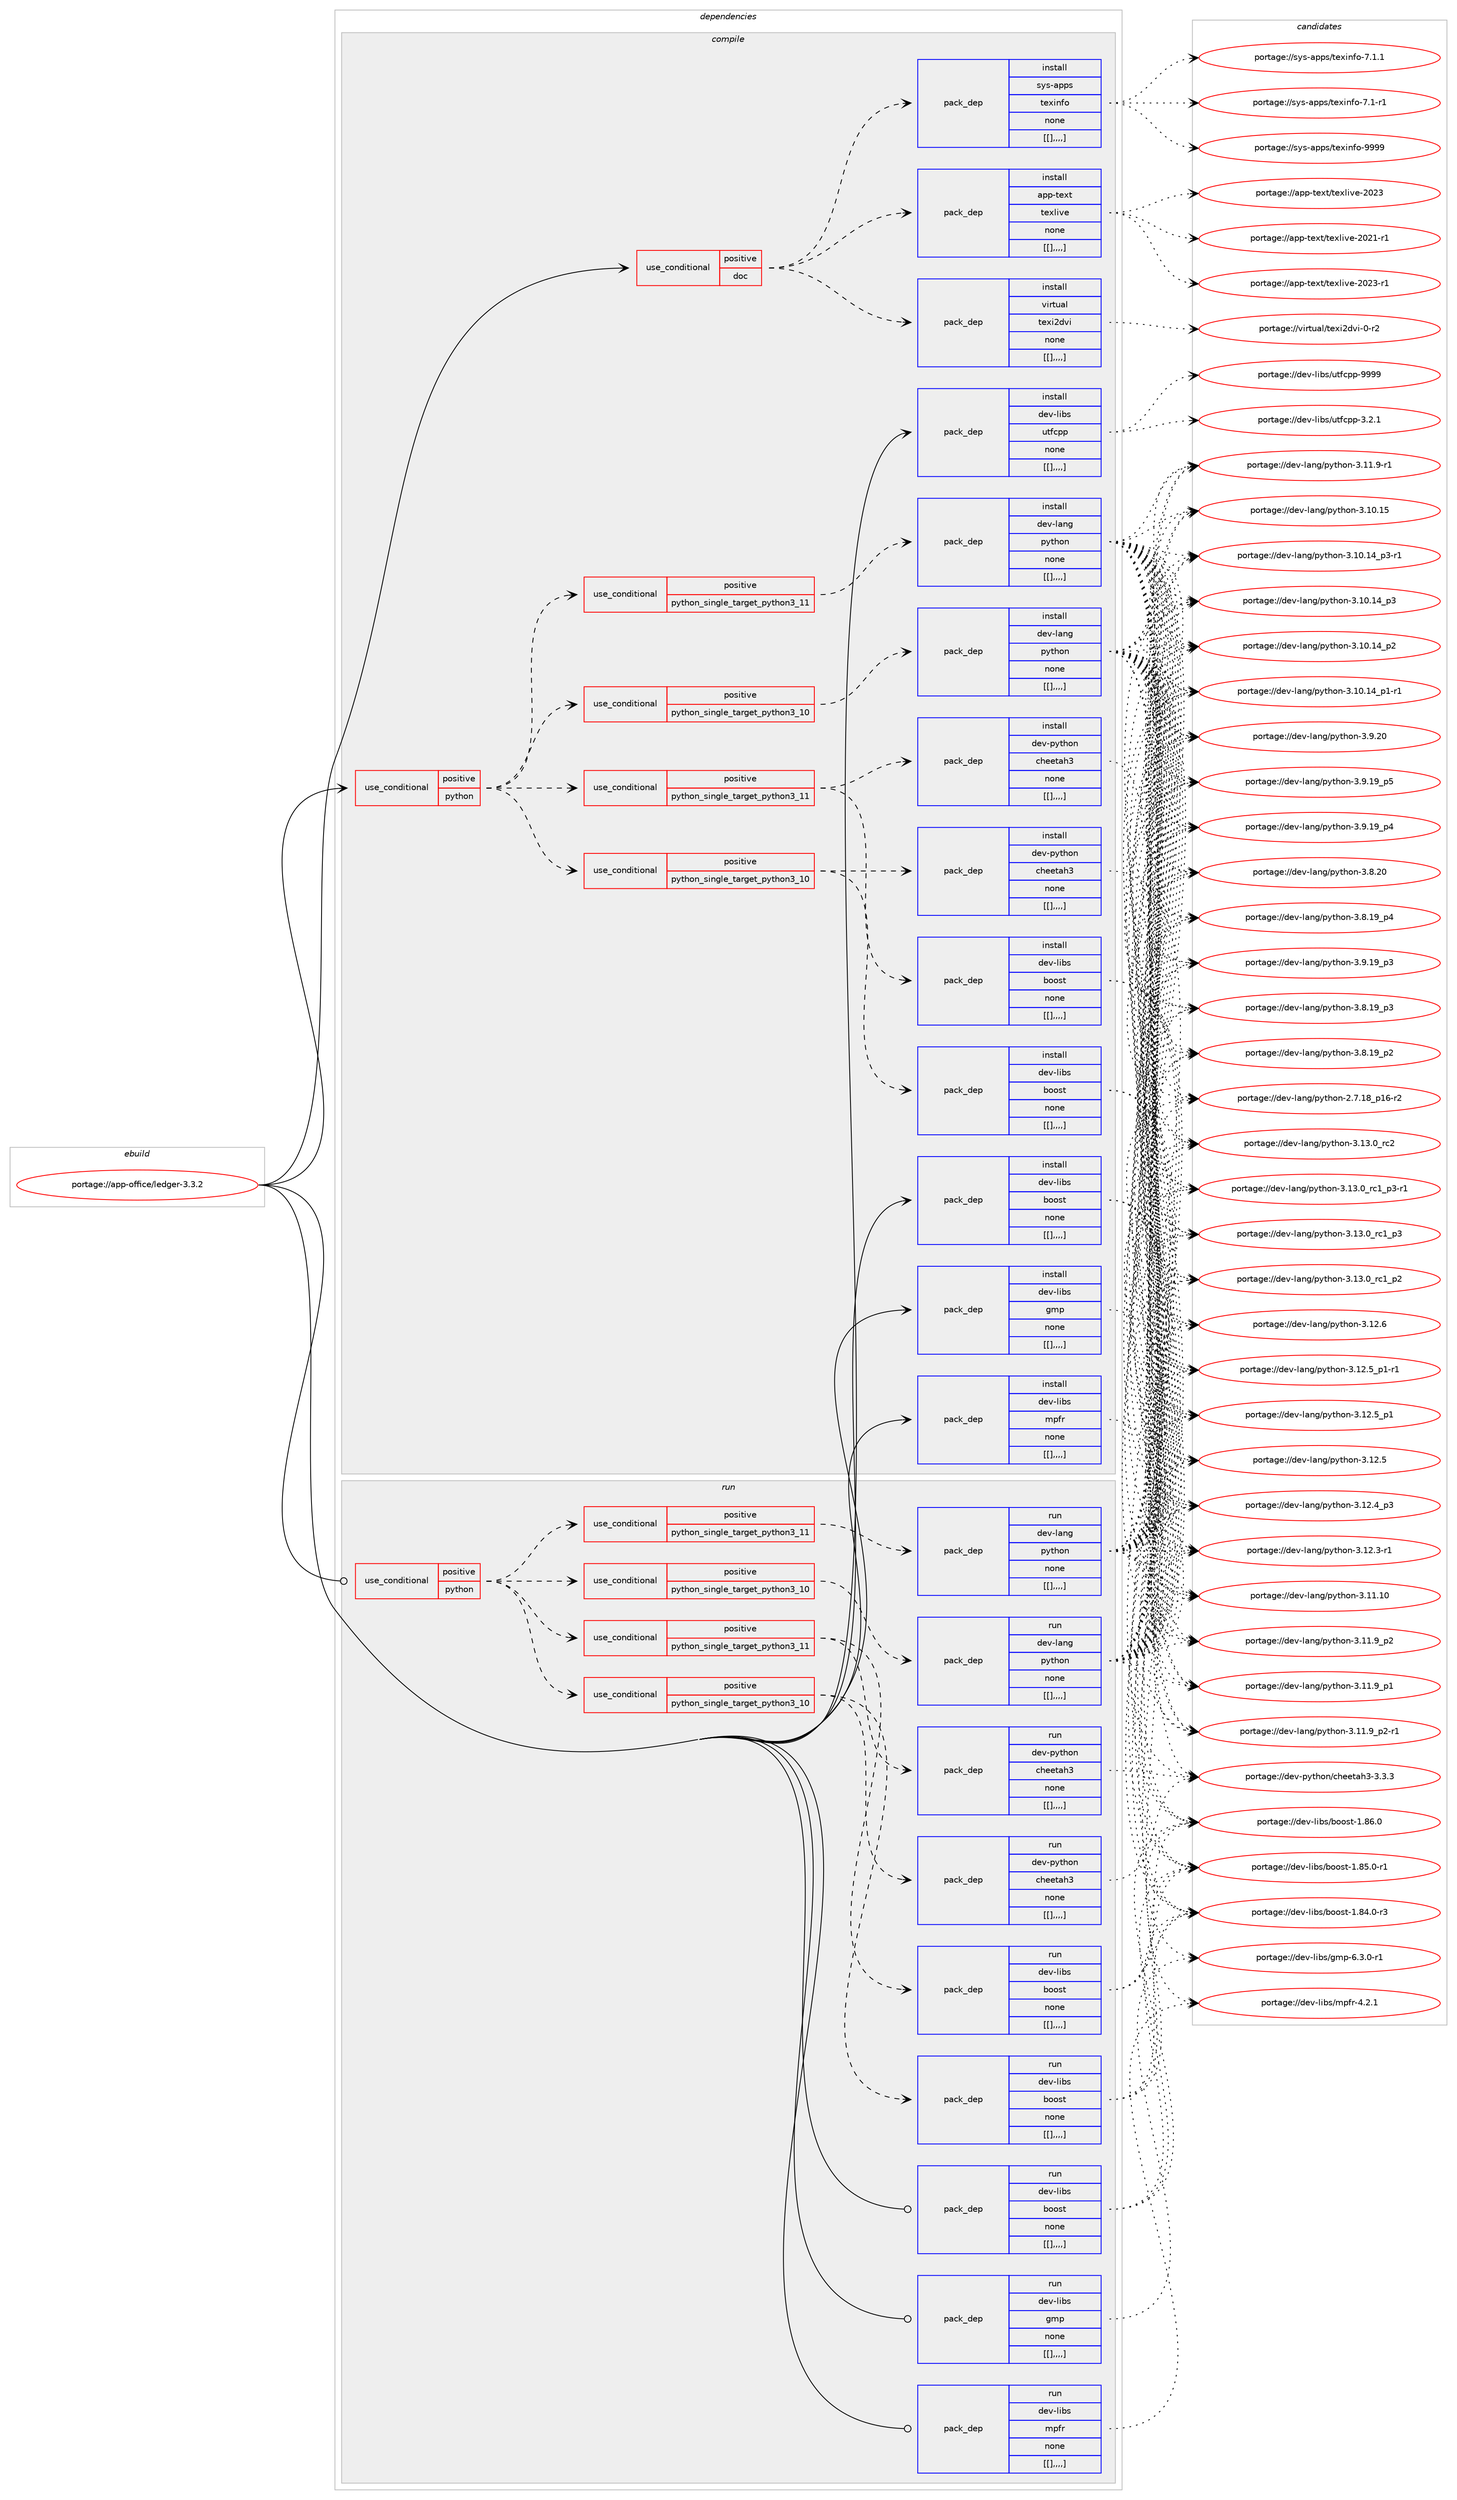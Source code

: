 digraph prolog {

# *************
# Graph options
# *************

newrank=true;
concentrate=true;
compound=true;
graph [rankdir=LR,fontname=Helvetica,fontsize=10,ranksep=1.5];#, ranksep=2.5, nodesep=0.2];
edge  [arrowhead=vee];
node  [fontname=Helvetica,fontsize=10];

# **********
# The ebuild
# **********

subgraph cluster_leftcol {
color=gray;
label=<<i>ebuild</i>>;
id [label="portage://app-office/ledger-3.3.2", color=red, width=4, href="../app-office/ledger-3.3.2.svg"];
}

# ****************
# The dependencies
# ****************

subgraph cluster_midcol {
color=gray;
label=<<i>dependencies</i>>;
subgraph cluster_compile {
fillcolor="#eeeeee";
style=filled;
label=<<i>compile</i>>;
subgraph cond13520 {
dependency47121 [label=<<TABLE BORDER="0" CELLBORDER="1" CELLSPACING="0" CELLPADDING="4"><TR><TD ROWSPAN="3" CELLPADDING="10">use_conditional</TD></TR><TR><TD>positive</TD></TR><TR><TD>doc</TD></TR></TABLE>>, shape=none, color=red];
subgraph pack33182 {
dependency47122 [label=<<TABLE BORDER="0" CELLBORDER="1" CELLSPACING="0" CELLPADDING="4" WIDTH="220"><TR><TD ROWSPAN="6" CELLPADDING="30">pack_dep</TD></TR><TR><TD WIDTH="110">install</TD></TR><TR><TD>app-text</TD></TR><TR><TD>texlive</TD></TR><TR><TD>none</TD></TR><TR><TD>[[],,,,]</TD></TR></TABLE>>, shape=none, color=blue];
}
dependency47121:e -> dependency47122:w [weight=20,style="dashed",arrowhead="vee"];
subgraph pack33183 {
dependency47123 [label=<<TABLE BORDER="0" CELLBORDER="1" CELLSPACING="0" CELLPADDING="4" WIDTH="220"><TR><TD ROWSPAN="6" CELLPADDING="30">pack_dep</TD></TR><TR><TD WIDTH="110">install</TD></TR><TR><TD>sys-apps</TD></TR><TR><TD>texinfo</TD></TR><TR><TD>none</TD></TR><TR><TD>[[],,,,]</TD></TR></TABLE>>, shape=none, color=blue];
}
dependency47121:e -> dependency47123:w [weight=20,style="dashed",arrowhead="vee"];
subgraph pack33184 {
dependency47124 [label=<<TABLE BORDER="0" CELLBORDER="1" CELLSPACING="0" CELLPADDING="4" WIDTH="220"><TR><TD ROWSPAN="6" CELLPADDING="30">pack_dep</TD></TR><TR><TD WIDTH="110">install</TD></TR><TR><TD>virtual</TD></TR><TR><TD>texi2dvi</TD></TR><TR><TD>none</TD></TR><TR><TD>[[],,,,]</TD></TR></TABLE>>, shape=none, color=blue];
}
dependency47121:e -> dependency47124:w [weight=20,style="dashed",arrowhead="vee"];
}
id:e -> dependency47121:w [weight=20,style="solid",arrowhead="vee"];
subgraph cond13521 {
dependency47125 [label=<<TABLE BORDER="0" CELLBORDER="1" CELLSPACING="0" CELLPADDING="4"><TR><TD ROWSPAN="3" CELLPADDING="10">use_conditional</TD></TR><TR><TD>positive</TD></TR><TR><TD>python</TD></TR></TABLE>>, shape=none, color=red];
subgraph cond13522 {
dependency47126 [label=<<TABLE BORDER="0" CELLBORDER="1" CELLSPACING="0" CELLPADDING="4"><TR><TD ROWSPAN="3" CELLPADDING="10">use_conditional</TD></TR><TR><TD>positive</TD></TR><TR><TD>python_single_target_python3_10</TD></TR></TABLE>>, shape=none, color=red];
subgraph pack33185 {
dependency47127 [label=<<TABLE BORDER="0" CELLBORDER="1" CELLSPACING="0" CELLPADDING="4" WIDTH="220"><TR><TD ROWSPAN="6" CELLPADDING="30">pack_dep</TD></TR><TR><TD WIDTH="110">install</TD></TR><TR><TD>dev-libs</TD></TR><TR><TD>boost</TD></TR><TR><TD>none</TD></TR><TR><TD>[[],,,,]</TD></TR></TABLE>>, shape=none, color=blue];
}
dependency47126:e -> dependency47127:w [weight=20,style="dashed",arrowhead="vee"];
subgraph pack33186 {
dependency47128 [label=<<TABLE BORDER="0" CELLBORDER="1" CELLSPACING="0" CELLPADDING="4" WIDTH="220"><TR><TD ROWSPAN="6" CELLPADDING="30">pack_dep</TD></TR><TR><TD WIDTH="110">install</TD></TR><TR><TD>dev-python</TD></TR><TR><TD>cheetah3</TD></TR><TR><TD>none</TD></TR><TR><TD>[[],,,,]</TD></TR></TABLE>>, shape=none, color=blue];
}
dependency47126:e -> dependency47128:w [weight=20,style="dashed",arrowhead="vee"];
}
dependency47125:e -> dependency47126:w [weight=20,style="dashed",arrowhead="vee"];
subgraph cond13523 {
dependency47129 [label=<<TABLE BORDER="0" CELLBORDER="1" CELLSPACING="0" CELLPADDING="4"><TR><TD ROWSPAN="3" CELLPADDING="10">use_conditional</TD></TR><TR><TD>positive</TD></TR><TR><TD>python_single_target_python3_11</TD></TR></TABLE>>, shape=none, color=red];
subgraph pack33187 {
dependency47130 [label=<<TABLE BORDER="0" CELLBORDER="1" CELLSPACING="0" CELLPADDING="4" WIDTH="220"><TR><TD ROWSPAN="6" CELLPADDING="30">pack_dep</TD></TR><TR><TD WIDTH="110">install</TD></TR><TR><TD>dev-libs</TD></TR><TR><TD>boost</TD></TR><TR><TD>none</TD></TR><TR><TD>[[],,,,]</TD></TR></TABLE>>, shape=none, color=blue];
}
dependency47129:e -> dependency47130:w [weight=20,style="dashed",arrowhead="vee"];
subgraph pack33188 {
dependency47131 [label=<<TABLE BORDER="0" CELLBORDER="1" CELLSPACING="0" CELLPADDING="4" WIDTH="220"><TR><TD ROWSPAN="6" CELLPADDING="30">pack_dep</TD></TR><TR><TD WIDTH="110">install</TD></TR><TR><TD>dev-python</TD></TR><TR><TD>cheetah3</TD></TR><TR><TD>none</TD></TR><TR><TD>[[],,,,]</TD></TR></TABLE>>, shape=none, color=blue];
}
dependency47129:e -> dependency47131:w [weight=20,style="dashed",arrowhead="vee"];
}
dependency47125:e -> dependency47129:w [weight=20,style="dashed",arrowhead="vee"];
subgraph cond13524 {
dependency47132 [label=<<TABLE BORDER="0" CELLBORDER="1" CELLSPACING="0" CELLPADDING="4"><TR><TD ROWSPAN="3" CELLPADDING="10">use_conditional</TD></TR><TR><TD>positive</TD></TR><TR><TD>python_single_target_python3_10</TD></TR></TABLE>>, shape=none, color=red];
subgraph pack33189 {
dependency47133 [label=<<TABLE BORDER="0" CELLBORDER="1" CELLSPACING="0" CELLPADDING="4" WIDTH="220"><TR><TD ROWSPAN="6" CELLPADDING="30">pack_dep</TD></TR><TR><TD WIDTH="110">install</TD></TR><TR><TD>dev-lang</TD></TR><TR><TD>python</TD></TR><TR><TD>none</TD></TR><TR><TD>[[],,,,]</TD></TR></TABLE>>, shape=none, color=blue];
}
dependency47132:e -> dependency47133:w [weight=20,style="dashed",arrowhead="vee"];
}
dependency47125:e -> dependency47132:w [weight=20,style="dashed",arrowhead="vee"];
subgraph cond13525 {
dependency47134 [label=<<TABLE BORDER="0" CELLBORDER="1" CELLSPACING="0" CELLPADDING="4"><TR><TD ROWSPAN="3" CELLPADDING="10">use_conditional</TD></TR><TR><TD>positive</TD></TR><TR><TD>python_single_target_python3_11</TD></TR></TABLE>>, shape=none, color=red];
subgraph pack33190 {
dependency47135 [label=<<TABLE BORDER="0" CELLBORDER="1" CELLSPACING="0" CELLPADDING="4" WIDTH="220"><TR><TD ROWSPAN="6" CELLPADDING="30">pack_dep</TD></TR><TR><TD WIDTH="110">install</TD></TR><TR><TD>dev-lang</TD></TR><TR><TD>python</TD></TR><TR><TD>none</TD></TR><TR><TD>[[],,,,]</TD></TR></TABLE>>, shape=none, color=blue];
}
dependency47134:e -> dependency47135:w [weight=20,style="dashed",arrowhead="vee"];
}
dependency47125:e -> dependency47134:w [weight=20,style="dashed",arrowhead="vee"];
}
id:e -> dependency47125:w [weight=20,style="solid",arrowhead="vee"];
subgraph pack33191 {
dependency47136 [label=<<TABLE BORDER="0" CELLBORDER="1" CELLSPACING="0" CELLPADDING="4" WIDTH="220"><TR><TD ROWSPAN="6" CELLPADDING="30">pack_dep</TD></TR><TR><TD WIDTH="110">install</TD></TR><TR><TD>dev-libs</TD></TR><TR><TD>boost</TD></TR><TR><TD>none</TD></TR><TR><TD>[[],,,,]</TD></TR></TABLE>>, shape=none, color=blue];
}
id:e -> dependency47136:w [weight=20,style="solid",arrowhead="vee"];
subgraph pack33192 {
dependency47137 [label=<<TABLE BORDER="0" CELLBORDER="1" CELLSPACING="0" CELLPADDING="4" WIDTH="220"><TR><TD ROWSPAN="6" CELLPADDING="30">pack_dep</TD></TR><TR><TD WIDTH="110">install</TD></TR><TR><TD>dev-libs</TD></TR><TR><TD>gmp</TD></TR><TR><TD>none</TD></TR><TR><TD>[[],,,,]</TD></TR></TABLE>>, shape=none, color=blue];
}
id:e -> dependency47137:w [weight=20,style="solid",arrowhead="vee"];
subgraph pack33193 {
dependency47138 [label=<<TABLE BORDER="0" CELLBORDER="1" CELLSPACING="0" CELLPADDING="4" WIDTH="220"><TR><TD ROWSPAN="6" CELLPADDING="30">pack_dep</TD></TR><TR><TD WIDTH="110">install</TD></TR><TR><TD>dev-libs</TD></TR><TR><TD>mpfr</TD></TR><TR><TD>none</TD></TR><TR><TD>[[],,,,]</TD></TR></TABLE>>, shape=none, color=blue];
}
id:e -> dependency47138:w [weight=20,style="solid",arrowhead="vee"];
subgraph pack33194 {
dependency47139 [label=<<TABLE BORDER="0" CELLBORDER="1" CELLSPACING="0" CELLPADDING="4" WIDTH="220"><TR><TD ROWSPAN="6" CELLPADDING="30">pack_dep</TD></TR><TR><TD WIDTH="110">install</TD></TR><TR><TD>dev-libs</TD></TR><TR><TD>utfcpp</TD></TR><TR><TD>none</TD></TR><TR><TD>[[],,,,]</TD></TR></TABLE>>, shape=none, color=blue];
}
id:e -> dependency47139:w [weight=20,style="solid",arrowhead="vee"];
}
subgraph cluster_compileandrun {
fillcolor="#eeeeee";
style=filled;
label=<<i>compile and run</i>>;
}
subgraph cluster_run {
fillcolor="#eeeeee";
style=filled;
label=<<i>run</i>>;
subgraph cond13526 {
dependency47140 [label=<<TABLE BORDER="0" CELLBORDER="1" CELLSPACING="0" CELLPADDING="4"><TR><TD ROWSPAN="3" CELLPADDING="10">use_conditional</TD></TR><TR><TD>positive</TD></TR><TR><TD>python</TD></TR></TABLE>>, shape=none, color=red];
subgraph cond13527 {
dependency47141 [label=<<TABLE BORDER="0" CELLBORDER="1" CELLSPACING="0" CELLPADDING="4"><TR><TD ROWSPAN="3" CELLPADDING="10">use_conditional</TD></TR><TR><TD>positive</TD></TR><TR><TD>python_single_target_python3_10</TD></TR></TABLE>>, shape=none, color=red];
subgraph pack33195 {
dependency47142 [label=<<TABLE BORDER="0" CELLBORDER="1" CELLSPACING="0" CELLPADDING="4" WIDTH="220"><TR><TD ROWSPAN="6" CELLPADDING="30">pack_dep</TD></TR><TR><TD WIDTH="110">run</TD></TR><TR><TD>dev-libs</TD></TR><TR><TD>boost</TD></TR><TR><TD>none</TD></TR><TR><TD>[[],,,,]</TD></TR></TABLE>>, shape=none, color=blue];
}
dependency47141:e -> dependency47142:w [weight=20,style="dashed",arrowhead="vee"];
subgraph pack33196 {
dependency47143 [label=<<TABLE BORDER="0" CELLBORDER="1" CELLSPACING="0" CELLPADDING="4" WIDTH="220"><TR><TD ROWSPAN="6" CELLPADDING="30">pack_dep</TD></TR><TR><TD WIDTH="110">run</TD></TR><TR><TD>dev-python</TD></TR><TR><TD>cheetah3</TD></TR><TR><TD>none</TD></TR><TR><TD>[[],,,,]</TD></TR></TABLE>>, shape=none, color=blue];
}
dependency47141:e -> dependency47143:w [weight=20,style="dashed",arrowhead="vee"];
}
dependency47140:e -> dependency47141:w [weight=20,style="dashed",arrowhead="vee"];
subgraph cond13528 {
dependency47144 [label=<<TABLE BORDER="0" CELLBORDER="1" CELLSPACING="0" CELLPADDING="4"><TR><TD ROWSPAN="3" CELLPADDING="10">use_conditional</TD></TR><TR><TD>positive</TD></TR><TR><TD>python_single_target_python3_11</TD></TR></TABLE>>, shape=none, color=red];
subgraph pack33197 {
dependency47145 [label=<<TABLE BORDER="0" CELLBORDER="1" CELLSPACING="0" CELLPADDING="4" WIDTH="220"><TR><TD ROWSPAN="6" CELLPADDING="30">pack_dep</TD></TR><TR><TD WIDTH="110">run</TD></TR><TR><TD>dev-libs</TD></TR><TR><TD>boost</TD></TR><TR><TD>none</TD></TR><TR><TD>[[],,,,]</TD></TR></TABLE>>, shape=none, color=blue];
}
dependency47144:e -> dependency47145:w [weight=20,style="dashed",arrowhead="vee"];
subgraph pack33198 {
dependency47146 [label=<<TABLE BORDER="0" CELLBORDER="1" CELLSPACING="0" CELLPADDING="4" WIDTH="220"><TR><TD ROWSPAN="6" CELLPADDING="30">pack_dep</TD></TR><TR><TD WIDTH="110">run</TD></TR><TR><TD>dev-python</TD></TR><TR><TD>cheetah3</TD></TR><TR><TD>none</TD></TR><TR><TD>[[],,,,]</TD></TR></TABLE>>, shape=none, color=blue];
}
dependency47144:e -> dependency47146:w [weight=20,style="dashed",arrowhead="vee"];
}
dependency47140:e -> dependency47144:w [weight=20,style="dashed",arrowhead="vee"];
subgraph cond13529 {
dependency47147 [label=<<TABLE BORDER="0" CELLBORDER="1" CELLSPACING="0" CELLPADDING="4"><TR><TD ROWSPAN="3" CELLPADDING="10">use_conditional</TD></TR><TR><TD>positive</TD></TR><TR><TD>python_single_target_python3_10</TD></TR></TABLE>>, shape=none, color=red];
subgraph pack33199 {
dependency47148 [label=<<TABLE BORDER="0" CELLBORDER="1" CELLSPACING="0" CELLPADDING="4" WIDTH="220"><TR><TD ROWSPAN="6" CELLPADDING="30">pack_dep</TD></TR><TR><TD WIDTH="110">run</TD></TR><TR><TD>dev-lang</TD></TR><TR><TD>python</TD></TR><TR><TD>none</TD></TR><TR><TD>[[],,,,]</TD></TR></TABLE>>, shape=none, color=blue];
}
dependency47147:e -> dependency47148:w [weight=20,style="dashed",arrowhead="vee"];
}
dependency47140:e -> dependency47147:w [weight=20,style="dashed",arrowhead="vee"];
subgraph cond13530 {
dependency47149 [label=<<TABLE BORDER="0" CELLBORDER="1" CELLSPACING="0" CELLPADDING="4"><TR><TD ROWSPAN="3" CELLPADDING="10">use_conditional</TD></TR><TR><TD>positive</TD></TR><TR><TD>python_single_target_python3_11</TD></TR></TABLE>>, shape=none, color=red];
subgraph pack33200 {
dependency47150 [label=<<TABLE BORDER="0" CELLBORDER="1" CELLSPACING="0" CELLPADDING="4" WIDTH="220"><TR><TD ROWSPAN="6" CELLPADDING="30">pack_dep</TD></TR><TR><TD WIDTH="110">run</TD></TR><TR><TD>dev-lang</TD></TR><TR><TD>python</TD></TR><TR><TD>none</TD></TR><TR><TD>[[],,,,]</TD></TR></TABLE>>, shape=none, color=blue];
}
dependency47149:e -> dependency47150:w [weight=20,style="dashed",arrowhead="vee"];
}
dependency47140:e -> dependency47149:w [weight=20,style="dashed",arrowhead="vee"];
}
id:e -> dependency47140:w [weight=20,style="solid",arrowhead="odot"];
subgraph pack33201 {
dependency47151 [label=<<TABLE BORDER="0" CELLBORDER="1" CELLSPACING="0" CELLPADDING="4" WIDTH="220"><TR><TD ROWSPAN="6" CELLPADDING="30">pack_dep</TD></TR><TR><TD WIDTH="110">run</TD></TR><TR><TD>dev-libs</TD></TR><TR><TD>boost</TD></TR><TR><TD>none</TD></TR><TR><TD>[[],,,,]</TD></TR></TABLE>>, shape=none, color=blue];
}
id:e -> dependency47151:w [weight=20,style="solid",arrowhead="odot"];
subgraph pack33202 {
dependency47152 [label=<<TABLE BORDER="0" CELLBORDER="1" CELLSPACING="0" CELLPADDING="4" WIDTH="220"><TR><TD ROWSPAN="6" CELLPADDING="30">pack_dep</TD></TR><TR><TD WIDTH="110">run</TD></TR><TR><TD>dev-libs</TD></TR><TR><TD>gmp</TD></TR><TR><TD>none</TD></TR><TR><TD>[[],,,,]</TD></TR></TABLE>>, shape=none, color=blue];
}
id:e -> dependency47152:w [weight=20,style="solid",arrowhead="odot"];
subgraph pack33203 {
dependency47153 [label=<<TABLE BORDER="0" CELLBORDER="1" CELLSPACING="0" CELLPADDING="4" WIDTH="220"><TR><TD ROWSPAN="6" CELLPADDING="30">pack_dep</TD></TR><TR><TD WIDTH="110">run</TD></TR><TR><TD>dev-libs</TD></TR><TR><TD>mpfr</TD></TR><TR><TD>none</TD></TR><TR><TD>[[],,,,]</TD></TR></TABLE>>, shape=none, color=blue];
}
id:e -> dependency47153:w [weight=20,style="solid",arrowhead="odot"];
}
}

# **************
# The candidates
# **************

subgraph cluster_choices {
rank=same;
color=gray;
label=<<i>candidates</i>>;

subgraph choice33182 {
color=black;
nodesep=1;
choice97112112451161011201164711610112010810511810145504850514511449 [label="portage://app-text/texlive-2023-r1", color=red, width=4,href="../app-text/texlive-2023-r1.svg"];
choice9711211245116101120116471161011201081051181014550485051 [label="portage://app-text/texlive-2023", color=red, width=4,href="../app-text/texlive-2023.svg"];
choice97112112451161011201164711610112010810511810145504850494511449 [label="portage://app-text/texlive-2021-r1", color=red, width=4,href="../app-text/texlive-2021-r1.svg"];
dependency47122:e -> choice97112112451161011201164711610112010810511810145504850514511449:w [style=dotted,weight="100"];
dependency47122:e -> choice9711211245116101120116471161011201081051181014550485051:w [style=dotted,weight="100"];
dependency47122:e -> choice97112112451161011201164711610112010810511810145504850494511449:w [style=dotted,weight="100"];
}
subgraph choice33183 {
color=black;
nodesep=1;
choice1151211154597112112115471161011201051101021114557575757 [label="portage://sys-apps/texinfo-9999", color=red, width=4,href="../sys-apps/texinfo-9999.svg"];
choice115121115459711211211547116101120105110102111455546494649 [label="portage://sys-apps/texinfo-7.1.1", color=red, width=4,href="../sys-apps/texinfo-7.1.1.svg"];
choice115121115459711211211547116101120105110102111455546494511449 [label="portage://sys-apps/texinfo-7.1-r1", color=red, width=4,href="../sys-apps/texinfo-7.1-r1.svg"];
dependency47123:e -> choice1151211154597112112115471161011201051101021114557575757:w [style=dotted,weight="100"];
dependency47123:e -> choice115121115459711211211547116101120105110102111455546494649:w [style=dotted,weight="100"];
dependency47123:e -> choice115121115459711211211547116101120105110102111455546494511449:w [style=dotted,weight="100"];
}
subgraph choice33184 {
color=black;
nodesep=1;
choice11810511411611797108471161011201055010011810545484511450 [label="portage://virtual/texi2dvi-0-r2", color=red, width=4,href="../virtual/texi2dvi-0-r2.svg"];
dependency47124:e -> choice11810511411611797108471161011201055010011810545484511450:w [style=dotted,weight="100"];
}
subgraph choice33185 {
color=black;
nodesep=1;
choice1001011184510810598115479811111111511645494656544648 [label="portage://dev-libs/boost-1.86.0", color=red, width=4,href="../dev-libs/boost-1.86.0.svg"];
choice10010111845108105981154798111111115116454946565346484511449 [label="portage://dev-libs/boost-1.85.0-r1", color=red, width=4,href="../dev-libs/boost-1.85.0-r1.svg"];
choice10010111845108105981154798111111115116454946565246484511451 [label="portage://dev-libs/boost-1.84.0-r3", color=red, width=4,href="../dev-libs/boost-1.84.0-r3.svg"];
dependency47127:e -> choice1001011184510810598115479811111111511645494656544648:w [style=dotted,weight="100"];
dependency47127:e -> choice10010111845108105981154798111111115116454946565346484511449:w [style=dotted,weight="100"];
dependency47127:e -> choice10010111845108105981154798111111115116454946565246484511451:w [style=dotted,weight="100"];
}
subgraph choice33186 {
color=black;
nodesep=1;
choice1001011184511212111610411111047991041011011169710451455146514651 [label="portage://dev-python/cheetah3-3.3.3", color=red, width=4,href="../dev-python/cheetah3-3.3.3.svg"];
dependency47128:e -> choice1001011184511212111610411111047991041011011169710451455146514651:w [style=dotted,weight="100"];
}
subgraph choice33187 {
color=black;
nodesep=1;
choice1001011184510810598115479811111111511645494656544648 [label="portage://dev-libs/boost-1.86.0", color=red, width=4,href="../dev-libs/boost-1.86.0.svg"];
choice10010111845108105981154798111111115116454946565346484511449 [label="portage://dev-libs/boost-1.85.0-r1", color=red, width=4,href="../dev-libs/boost-1.85.0-r1.svg"];
choice10010111845108105981154798111111115116454946565246484511451 [label="portage://dev-libs/boost-1.84.0-r3", color=red, width=4,href="../dev-libs/boost-1.84.0-r3.svg"];
dependency47130:e -> choice1001011184510810598115479811111111511645494656544648:w [style=dotted,weight="100"];
dependency47130:e -> choice10010111845108105981154798111111115116454946565346484511449:w [style=dotted,weight="100"];
dependency47130:e -> choice10010111845108105981154798111111115116454946565246484511451:w [style=dotted,weight="100"];
}
subgraph choice33188 {
color=black;
nodesep=1;
choice1001011184511212111610411111047991041011011169710451455146514651 [label="portage://dev-python/cheetah3-3.3.3", color=red, width=4,href="../dev-python/cheetah3-3.3.3.svg"];
dependency47131:e -> choice1001011184511212111610411111047991041011011169710451455146514651:w [style=dotted,weight="100"];
}
subgraph choice33189 {
color=black;
nodesep=1;
choice10010111845108971101034711212111610411111045514649514648951149950 [label="portage://dev-lang/python-3.13.0_rc2", color=red, width=4,href="../dev-lang/python-3.13.0_rc2.svg"];
choice1001011184510897110103471121211161041111104551464951464895114994995112514511449 [label="portage://dev-lang/python-3.13.0_rc1_p3-r1", color=red, width=4,href="../dev-lang/python-3.13.0_rc1_p3-r1.svg"];
choice100101118451089711010347112121116104111110455146495146489511499499511251 [label="portage://dev-lang/python-3.13.0_rc1_p3", color=red, width=4,href="../dev-lang/python-3.13.0_rc1_p3.svg"];
choice100101118451089711010347112121116104111110455146495146489511499499511250 [label="portage://dev-lang/python-3.13.0_rc1_p2", color=red, width=4,href="../dev-lang/python-3.13.0_rc1_p2.svg"];
choice10010111845108971101034711212111610411111045514649504654 [label="portage://dev-lang/python-3.12.6", color=red, width=4,href="../dev-lang/python-3.12.6.svg"];
choice1001011184510897110103471121211161041111104551464950465395112494511449 [label="portage://dev-lang/python-3.12.5_p1-r1", color=red, width=4,href="../dev-lang/python-3.12.5_p1-r1.svg"];
choice100101118451089711010347112121116104111110455146495046539511249 [label="portage://dev-lang/python-3.12.5_p1", color=red, width=4,href="../dev-lang/python-3.12.5_p1.svg"];
choice10010111845108971101034711212111610411111045514649504653 [label="portage://dev-lang/python-3.12.5", color=red, width=4,href="../dev-lang/python-3.12.5.svg"];
choice100101118451089711010347112121116104111110455146495046529511251 [label="portage://dev-lang/python-3.12.4_p3", color=red, width=4,href="../dev-lang/python-3.12.4_p3.svg"];
choice100101118451089711010347112121116104111110455146495046514511449 [label="portage://dev-lang/python-3.12.3-r1", color=red, width=4,href="../dev-lang/python-3.12.3-r1.svg"];
choice1001011184510897110103471121211161041111104551464949464948 [label="portage://dev-lang/python-3.11.10", color=red, width=4,href="../dev-lang/python-3.11.10.svg"];
choice1001011184510897110103471121211161041111104551464949465795112504511449 [label="portage://dev-lang/python-3.11.9_p2-r1", color=red, width=4,href="../dev-lang/python-3.11.9_p2-r1.svg"];
choice100101118451089711010347112121116104111110455146494946579511250 [label="portage://dev-lang/python-3.11.9_p2", color=red, width=4,href="../dev-lang/python-3.11.9_p2.svg"];
choice100101118451089711010347112121116104111110455146494946579511249 [label="portage://dev-lang/python-3.11.9_p1", color=red, width=4,href="../dev-lang/python-3.11.9_p1.svg"];
choice100101118451089711010347112121116104111110455146494946574511449 [label="portage://dev-lang/python-3.11.9-r1", color=red, width=4,href="../dev-lang/python-3.11.9-r1.svg"];
choice1001011184510897110103471121211161041111104551464948464953 [label="portage://dev-lang/python-3.10.15", color=red, width=4,href="../dev-lang/python-3.10.15.svg"];
choice100101118451089711010347112121116104111110455146494846495295112514511449 [label="portage://dev-lang/python-3.10.14_p3-r1", color=red, width=4,href="../dev-lang/python-3.10.14_p3-r1.svg"];
choice10010111845108971101034711212111610411111045514649484649529511251 [label="portage://dev-lang/python-3.10.14_p3", color=red, width=4,href="../dev-lang/python-3.10.14_p3.svg"];
choice10010111845108971101034711212111610411111045514649484649529511250 [label="portage://dev-lang/python-3.10.14_p2", color=red, width=4,href="../dev-lang/python-3.10.14_p2.svg"];
choice100101118451089711010347112121116104111110455146494846495295112494511449 [label="portage://dev-lang/python-3.10.14_p1-r1", color=red, width=4,href="../dev-lang/python-3.10.14_p1-r1.svg"];
choice10010111845108971101034711212111610411111045514657465048 [label="portage://dev-lang/python-3.9.20", color=red, width=4,href="../dev-lang/python-3.9.20.svg"];
choice100101118451089711010347112121116104111110455146574649579511253 [label="portage://dev-lang/python-3.9.19_p5", color=red, width=4,href="../dev-lang/python-3.9.19_p5.svg"];
choice100101118451089711010347112121116104111110455146574649579511252 [label="portage://dev-lang/python-3.9.19_p4", color=red, width=4,href="../dev-lang/python-3.9.19_p4.svg"];
choice100101118451089711010347112121116104111110455146574649579511251 [label="portage://dev-lang/python-3.9.19_p3", color=red, width=4,href="../dev-lang/python-3.9.19_p3.svg"];
choice10010111845108971101034711212111610411111045514656465048 [label="portage://dev-lang/python-3.8.20", color=red, width=4,href="../dev-lang/python-3.8.20.svg"];
choice100101118451089711010347112121116104111110455146564649579511252 [label="portage://dev-lang/python-3.8.19_p4", color=red, width=4,href="../dev-lang/python-3.8.19_p4.svg"];
choice100101118451089711010347112121116104111110455146564649579511251 [label="portage://dev-lang/python-3.8.19_p3", color=red, width=4,href="../dev-lang/python-3.8.19_p3.svg"];
choice100101118451089711010347112121116104111110455146564649579511250 [label="portage://dev-lang/python-3.8.19_p2", color=red, width=4,href="../dev-lang/python-3.8.19_p2.svg"];
choice100101118451089711010347112121116104111110455046554649569511249544511450 [label="portage://dev-lang/python-2.7.18_p16-r2", color=red, width=4,href="../dev-lang/python-2.7.18_p16-r2.svg"];
dependency47133:e -> choice10010111845108971101034711212111610411111045514649514648951149950:w [style=dotted,weight="100"];
dependency47133:e -> choice1001011184510897110103471121211161041111104551464951464895114994995112514511449:w [style=dotted,weight="100"];
dependency47133:e -> choice100101118451089711010347112121116104111110455146495146489511499499511251:w [style=dotted,weight="100"];
dependency47133:e -> choice100101118451089711010347112121116104111110455146495146489511499499511250:w [style=dotted,weight="100"];
dependency47133:e -> choice10010111845108971101034711212111610411111045514649504654:w [style=dotted,weight="100"];
dependency47133:e -> choice1001011184510897110103471121211161041111104551464950465395112494511449:w [style=dotted,weight="100"];
dependency47133:e -> choice100101118451089711010347112121116104111110455146495046539511249:w [style=dotted,weight="100"];
dependency47133:e -> choice10010111845108971101034711212111610411111045514649504653:w [style=dotted,weight="100"];
dependency47133:e -> choice100101118451089711010347112121116104111110455146495046529511251:w [style=dotted,weight="100"];
dependency47133:e -> choice100101118451089711010347112121116104111110455146495046514511449:w [style=dotted,weight="100"];
dependency47133:e -> choice1001011184510897110103471121211161041111104551464949464948:w [style=dotted,weight="100"];
dependency47133:e -> choice1001011184510897110103471121211161041111104551464949465795112504511449:w [style=dotted,weight="100"];
dependency47133:e -> choice100101118451089711010347112121116104111110455146494946579511250:w [style=dotted,weight="100"];
dependency47133:e -> choice100101118451089711010347112121116104111110455146494946579511249:w [style=dotted,weight="100"];
dependency47133:e -> choice100101118451089711010347112121116104111110455146494946574511449:w [style=dotted,weight="100"];
dependency47133:e -> choice1001011184510897110103471121211161041111104551464948464953:w [style=dotted,weight="100"];
dependency47133:e -> choice100101118451089711010347112121116104111110455146494846495295112514511449:w [style=dotted,weight="100"];
dependency47133:e -> choice10010111845108971101034711212111610411111045514649484649529511251:w [style=dotted,weight="100"];
dependency47133:e -> choice10010111845108971101034711212111610411111045514649484649529511250:w [style=dotted,weight="100"];
dependency47133:e -> choice100101118451089711010347112121116104111110455146494846495295112494511449:w [style=dotted,weight="100"];
dependency47133:e -> choice10010111845108971101034711212111610411111045514657465048:w [style=dotted,weight="100"];
dependency47133:e -> choice100101118451089711010347112121116104111110455146574649579511253:w [style=dotted,weight="100"];
dependency47133:e -> choice100101118451089711010347112121116104111110455146574649579511252:w [style=dotted,weight="100"];
dependency47133:e -> choice100101118451089711010347112121116104111110455146574649579511251:w [style=dotted,weight="100"];
dependency47133:e -> choice10010111845108971101034711212111610411111045514656465048:w [style=dotted,weight="100"];
dependency47133:e -> choice100101118451089711010347112121116104111110455146564649579511252:w [style=dotted,weight="100"];
dependency47133:e -> choice100101118451089711010347112121116104111110455146564649579511251:w [style=dotted,weight="100"];
dependency47133:e -> choice100101118451089711010347112121116104111110455146564649579511250:w [style=dotted,weight="100"];
dependency47133:e -> choice100101118451089711010347112121116104111110455046554649569511249544511450:w [style=dotted,weight="100"];
}
subgraph choice33190 {
color=black;
nodesep=1;
choice10010111845108971101034711212111610411111045514649514648951149950 [label="portage://dev-lang/python-3.13.0_rc2", color=red, width=4,href="../dev-lang/python-3.13.0_rc2.svg"];
choice1001011184510897110103471121211161041111104551464951464895114994995112514511449 [label="portage://dev-lang/python-3.13.0_rc1_p3-r1", color=red, width=4,href="../dev-lang/python-3.13.0_rc1_p3-r1.svg"];
choice100101118451089711010347112121116104111110455146495146489511499499511251 [label="portage://dev-lang/python-3.13.0_rc1_p3", color=red, width=4,href="../dev-lang/python-3.13.0_rc1_p3.svg"];
choice100101118451089711010347112121116104111110455146495146489511499499511250 [label="portage://dev-lang/python-3.13.0_rc1_p2", color=red, width=4,href="../dev-lang/python-3.13.0_rc1_p2.svg"];
choice10010111845108971101034711212111610411111045514649504654 [label="portage://dev-lang/python-3.12.6", color=red, width=4,href="../dev-lang/python-3.12.6.svg"];
choice1001011184510897110103471121211161041111104551464950465395112494511449 [label="portage://dev-lang/python-3.12.5_p1-r1", color=red, width=4,href="../dev-lang/python-3.12.5_p1-r1.svg"];
choice100101118451089711010347112121116104111110455146495046539511249 [label="portage://dev-lang/python-3.12.5_p1", color=red, width=4,href="../dev-lang/python-3.12.5_p1.svg"];
choice10010111845108971101034711212111610411111045514649504653 [label="portage://dev-lang/python-3.12.5", color=red, width=4,href="../dev-lang/python-3.12.5.svg"];
choice100101118451089711010347112121116104111110455146495046529511251 [label="portage://dev-lang/python-3.12.4_p3", color=red, width=4,href="../dev-lang/python-3.12.4_p3.svg"];
choice100101118451089711010347112121116104111110455146495046514511449 [label="portage://dev-lang/python-3.12.3-r1", color=red, width=4,href="../dev-lang/python-3.12.3-r1.svg"];
choice1001011184510897110103471121211161041111104551464949464948 [label="portage://dev-lang/python-3.11.10", color=red, width=4,href="../dev-lang/python-3.11.10.svg"];
choice1001011184510897110103471121211161041111104551464949465795112504511449 [label="portage://dev-lang/python-3.11.9_p2-r1", color=red, width=4,href="../dev-lang/python-3.11.9_p2-r1.svg"];
choice100101118451089711010347112121116104111110455146494946579511250 [label="portage://dev-lang/python-3.11.9_p2", color=red, width=4,href="../dev-lang/python-3.11.9_p2.svg"];
choice100101118451089711010347112121116104111110455146494946579511249 [label="portage://dev-lang/python-3.11.9_p1", color=red, width=4,href="../dev-lang/python-3.11.9_p1.svg"];
choice100101118451089711010347112121116104111110455146494946574511449 [label="portage://dev-lang/python-3.11.9-r1", color=red, width=4,href="../dev-lang/python-3.11.9-r1.svg"];
choice1001011184510897110103471121211161041111104551464948464953 [label="portage://dev-lang/python-3.10.15", color=red, width=4,href="../dev-lang/python-3.10.15.svg"];
choice100101118451089711010347112121116104111110455146494846495295112514511449 [label="portage://dev-lang/python-3.10.14_p3-r1", color=red, width=4,href="../dev-lang/python-3.10.14_p3-r1.svg"];
choice10010111845108971101034711212111610411111045514649484649529511251 [label="portage://dev-lang/python-3.10.14_p3", color=red, width=4,href="../dev-lang/python-3.10.14_p3.svg"];
choice10010111845108971101034711212111610411111045514649484649529511250 [label="portage://dev-lang/python-3.10.14_p2", color=red, width=4,href="../dev-lang/python-3.10.14_p2.svg"];
choice100101118451089711010347112121116104111110455146494846495295112494511449 [label="portage://dev-lang/python-3.10.14_p1-r1", color=red, width=4,href="../dev-lang/python-3.10.14_p1-r1.svg"];
choice10010111845108971101034711212111610411111045514657465048 [label="portage://dev-lang/python-3.9.20", color=red, width=4,href="../dev-lang/python-3.9.20.svg"];
choice100101118451089711010347112121116104111110455146574649579511253 [label="portage://dev-lang/python-3.9.19_p5", color=red, width=4,href="../dev-lang/python-3.9.19_p5.svg"];
choice100101118451089711010347112121116104111110455146574649579511252 [label="portage://dev-lang/python-3.9.19_p4", color=red, width=4,href="../dev-lang/python-3.9.19_p4.svg"];
choice100101118451089711010347112121116104111110455146574649579511251 [label="portage://dev-lang/python-3.9.19_p3", color=red, width=4,href="../dev-lang/python-3.9.19_p3.svg"];
choice10010111845108971101034711212111610411111045514656465048 [label="portage://dev-lang/python-3.8.20", color=red, width=4,href="../dev-lang/python-3.8.20.svg"];
choice100101118451089711010347112121116104111110455146564649579511252 [label="portage://dev-lang/python-3.8.19_p4", color=red, width=4,href="../dev-lang/python-3.8.19_p4.svg"];
choice100101118451089711010347112121116104111110455146564649579511251 [label="portage://dev-lang/python-3.8.19_p3", color=red, width=4,href="../dev-lang/python-3.8.19_p3.svg"];
choice100101118451089711010347112121116104111110455146564649579511250 [label="portage://dev-lang/python-3.8.19_p2", color=red, width=4,href="../dev-lang/python-3.8.19_p2.svg"];
choice100101118451089711010347112121116104111110455046554649569511249544511450 [label="portage://dev-lang/python-2.7.18_p16-r2", color=red, width=4,href="../dev-lang/python-2.7.18_p16-r2.svg"];
dependency47135:e -> choice10010111845108971101034711212111610411111045514649514648951149950:w [style=dotted,weight="100"];
dependency47135:e -> choice1001011184510897110103471121211161041111104551464951464895114994995112514511449:w [style=dotted,weight="100"];
dependency47135:e -> choice100101118451089711010347112121116104111110455146495146489511499499511251:w [style=dotted,weight="100"];
dependency47135:e -> choice100101118451089711010347112121116104111110455146495146489511499499511250:w [style=dotted,weight="100"];
dependency47135:e -> choice10010111845108971101034711212111610411111045514649504654:w [style=dotted,weight="100"];
dependency47135:e -> choice1001011184510897110103471121211161041111104551464950465395112494511449:w [style=dotted,weight="100"];
dependency47135:e -> choice100101118451089711010347112121116104111110455146495046539511249:w [style=dotted,weight="100"];
dependency47135:e -> choice10010111845108971101034711212111610411111045514649504653:w [style=dotted,weight="100"];
dependency47135:e -> choice100101118451089711010347112121116104111110455146495046529511251:w [style=dotted,weight="100"];
dependency47135:e -> choice100101118451089711010347112121116104111110455146495046514511449:w [style=dotted,weight="100"];
dependency47135:e -> choice1001011184510897110103471121211161041111104551464949464948:w [style=dotted,weight="100"];
dependency47135:e -> choice1001011184510897110103471121211161041111104551464949465795112504511449:w [style=dotted,weight="100"];
dependency47135:e -> choice100101118451089711010347112121116104111110455146494946579511250:w [style=dotted,weight="100"];
dependency47135:e -> choice100101118451089711010347112121116104111110455146494946579511249:w [style=dotted,weight="100"];
dependency47135:e -> choice100101118451089711010347112121116104111110455146494946574511449:w [style=dotted,weight="100"];
dependency47135:e -> choice1001011184510897110103471121211161041111104551464948464953:w [style=dotted,weight="100"];
dependency47135:e -> choice100101118451089711010347112121116104111110455146494846495295112514511449:w [style=dotted,weight="100"];
dependency47135:e -> choice10010111845108971101034711212111610411111045514649484649529511251:w [style=dotted,weight="100"];
dependency47135:e -> choice10010111845108971101034711212111610411111045514649484649529511250:w [style=dotted,weight="100"];
dependency47135:e -> choice100101118451089711010347112121116104111110455146494846495295112494511449:w [style=dotted,weight="100"];
dependency47135:e -> choice10010111845108971101034711212111610411111045514657465048:w [style=dotted,weight="100"];
dependency47135:e -> choice100101118451089711010347112121116104111110455146574649579511253:w [style=dotted,weight="100"];
dependency47135:e -> choice100101118451089711010347112121116104111110455146574649579511252:w [style=dotted,weight="100"];
dependency47135:e -> choice100101118451089711010347112121116104111110455146574649579511251:w [style=dotted,weight="100"];
dependency47135:e -> choice10010111845108971101034711212111610411111045514656465048:w [style=dotted,weight="100"];
dependency47135:e -> choice100101118451089711010347112121116104111110455146564649579511252:w [style=dotted,weight="100"];
dependency47135:e -> choice100101118451089711010347112121116104111110455146564649579511251:w [style=dotted,weight="100"];
dependency47135:e -> choice100101118451089711010347112121116104111110455146564649579511250:w [style=dotted,weight="100"];
dependency47135:e -> choice100101118451089711010347112121116104111110455046554649569511249544511450:w [style=dotted,weight="100"];
}
subgraph choice33191 {
color=black;
nodesep=1;
choice1001011184510810598115479811111111511645494656544648 [label="portage://dev-libs/boost-1.86.0", color=red, width=4,href="../dev-libs/boost-1.86.0.svg"];
choice10010111845108105981154798111111115116454946565346484511449 [label="portage://dev-libs/boost-1.85.0-r1", color=red, width=4,href="../dev-libs/boost-1.85.0-r1.svg"];
choice10010111845108105981154798111111115116454946565246484511451 [label="portage://dev-libs/boost-1.84.0-r3", color=red, width=4,href="../dev-libs/boost-1.84.0-r3.svg"];
dependency47136:e -> choice1001011184510810598115479811111111511645494656544648:w [style=dotted,weight="100"];
dependency47136:e -> choice10010111845108105981154798111111115116454946565346484511449:w [style=dotted,weight="100"];
dependency47136:e -> choice10010111845108105981154798111111115116454946565246484511451:w [style=dotted,weight="100"];
}
subgraph choice33192 {
color=black;
nodesep=1;
choice1001011184510810598115471031091124554465146484511449 [label="portage://dev-libs/gmp-6.3.0-r1", color=red, width=4,href="../dev-libs/gmp-6.3.0-r1.svg"];
dependency47137:e -> choice1001011184510810598115471031091124554465146484511449:w [style=dotted,weight="100"];
}
subgraph choice33193 {
color=black;
nodesep=1;
choice100101118451081059811547109112102114455246504649 [label="portage://dev-libs/mpfr-4.2.1", color=red, width=4,href="../dev-libs/mpfr-4.2.1.svg"];
dependency47138:e -> choice100101118451081059811547109112102114455246504649:w [style=dotted,weight="100"];
}
subgraph choice33194 {
color=black;
nodesep=1;
choice100101118451081059811547117116102991121124557575757 [label="portage://dev-libs/utfcpp-9999", color=red, width=4,href="../dev-libs/utfcpp-9999.svg"];
choice10010111845108105981154711711610299112112455146504649 [label="portage://dev-libs/utfcpp-3.2.1", color=red, width=4,href="../dev-libs/utfcpp-3.2.1.svg"];
dependency47139:e -> choice100101118451081059811547117116102991121124557575757:w [style=dotted,weight="100"];
dependency47139:e -> choice10010111845108105981154711711610299112112455146504649:w [style=dotted,weight="100"];
}
subgraph choice33195 {
color=black;
nodesep=1;
choice1001011184510810598115479811111111511645494656544648 [label="portage://dev-libs/boost-1.86.0", color=red, width=4,href="../dev-libs/boost-1.86.0.svg"];
choice10010111845108105981154798111111115116454946565346484511449 [label="portage://dev-libs/boost-1.85.0-r1", color=red, width=4,href="../dev-libs/boost-1.85.0-r1.svg"];
choice10010111845108105981154798111111115116454946565246484511451 [label="portage://dev-libs/boost-1.84.0-r3", color=red, width=4,href="../dev-libs/boost-1.84.0-r3.svg"];
dependency47142:e -> choice1001011184510810598115479811111111511645494656544648:w [style=dotted,weight="100"];
dependency47142:e -> choice10010111845108105981154798111111115116454946565346484511449:w [style=dotted,weight="100"];
dependency47142:e -> choice10010111845108105981154798111111115116454946565246484511451:w [style=dotted,weight="100"];
}
subgraph choice33196 {
color=black;
nodesep=1;
choice1001011184511212111610411111047991041011011169710451455146514651 [label="portage://dev-python/cheetah3-3.3.3", color=red, width=4,href="../dev-python/cheetah3-3.3.3.svg"];
dependency47143:e -> choice1001011184511212111610411111047991041011011169710451455146514651:w [style=dotted,weight="100"];
}
subgraph choice33197 {
color=black;
nodesep=1;
choice1001011184510810598115479811111111511645494656544648 [label="portage://dev-libs/boost-1.86.0", color=red, width=4,href="../dev-libs/boost-1.86.0.svg"];
choice10010111845108105981154798111111115116454946565346484511449 [label="portage://dev-libs/boost-1.85.0-r1", color=red, width=4,href="../dev-libs/boost-1.85.0-r1.svg"];
choice10010111845108105981154798111111115116454946565246484511451 [label="portage://dev-libs/boost-1.84.0-r3", color=red, width=4,href="../dev-libs/boost-1.84.0-r3.svg"];
dependency47145:e -> choice1001011184510810598115479811111111511645494656544648:w [style=dotted,weight="100"];
dependency47145:e -> choice10010111845108105981154798111111115116454946565346484511449:w [style=dotted,weight="100"];
dependency47145:e -> choice10010111845108105981154798111111115116454946565246484511451:w [style=dotted,weight="100"];
}
subgraph choice33198 {
color=black;
nodesep=1;
choice1001011184511212111610411111047991041011011169710451455146514651 [label="portage://dev-python/cheetah3-3.3.3", color=red, width=4,href="../dev-python/cheetah3-3.3.3.svg"];
dependency47146:e -> choice1001011184511212111610411111047991041011011169710451455146514651:w [style=dotted,weight="100"];
}
subgraph choice33199 {
color=black;
nodesep=1;
choice10010111845108971101034711212111610411111045514649514648951149950 [label="portage://dev-lang/python-3.13.0_rc2", color=red, width=4,href="../dev-lang/python-3.13.0_rc2.svg"];
choice1001011184510897110103471121211161041111104551464951464895114994995112514511449 [label="portage://dev-lang/python-3.13.0_rc1_p3-r1", color=red, width=4,href="../dev-lang/python-3.13.0_rc1_p3-r1.svg"];
choice100101118451089711010347112121116104111110455146495146489511499499511251 [label="portage://dev-lang/python-3.13.0_rc1_p3", color=red, width=4,href="../dev-lang/python-3.13.0_rc1_p3.svg"];
choice100101118451089711010347112121116104111110455146495146489511499499511250 [label="portage://dev-lang/python-3.13.0_rc1_p2", color=red, width=4,href="../dev-lang/python-3.13.0_rc1_p2.svg"];
choice10010111845108971101034711212111610411111045514649504654 [label="portage://dev-lang/python-3.12.6", color=red, width=4,href="../dev-lang/python-3.12.6.svg"];
choice1001011184510897110103471121211161041111104551464950465395112494511449 [label="portage://dev-lang/python-3.12.5_p1-r1", color=red, width=4,href="../dev-lang/python-3.12.5_p1-r1.svg"];
choice100101118451089711010347112121116104111110455146495046539511249 [label="portage://dev-lang/python-3.12.5_p1", color=red, width=4,href="../dev-lang/python-3.12.5_p1.svg"];
choice10010111845108971101034711212111610411111045514649504653 [label="portage://dev-lang/python-3.12.5", color=red, width=4,href="../dev-lang/python-3.12.5.svg"];
choice100101118451089711010347112121116104111110455146495046529511251 [label="portage://dev-lang/python-3.12.4_p3", color=red, width=4,href="../dev-lang/python-3.12.4_p3.svg"];
choice100101118451089711010347112121116104111110455146495046514511449 [label="portage://dev-lang/python-3.12.3-r1", color=red, width=4,href="../dev-lang/python-3.12.3-r1.svg"];
choice1001011184510897110103471121211161041111104551464949464948 [label="portage://dev-lang/python-3.11.10", color=red, width=4,href="../dev-lang/python-3.11.10.svg"];
choice1001011184510897110103471121211161041111104551464949465795112504511449 [label="portage://dev-lang/python-3.11.9_p2-r1", color=red, width=4,href="../dev-lang/python-3.11.9_p2-r1.svg"];
choice100101118451089711010347112121116104111110455146494946579511250 [label="portage://dev-lang/python-3.11.9_p2", color=red, width=4,href="../dev-lang/python-3.11.9_p2.svg"];
choice100101118451089711010347112121116104111110455146494946579511249 [label="portage://dev-lang/python-3.11.9_p1", color=red, width=4,href="../dev-lang/python-3.11.9_p1.svg"];
choice100101118451089711010347112121116104111110455146494946574511449 [label="portage://dev-lang/python-3.11.9-r1", color=red, width=4,href="../dev-lang/python-3.11.9-r1.svg"];
choice1001011184510897110103471121211161041111104551464948464953 [label="portage://dev-lang/python-3.10.15", color=red, width=4,href="../dev-lang/python-3.10.15.svg"];
choice100101118451089711010347112121116104111110455146494846495295112514511449 [label="portage://dev-lang/python-3.10.14_p3-r1", color=red, width=4,href="../dev-lang/python-3.10.14_p3-r1.svg"];
choice10010111845108971101034711212111610411111045514649484649529511251 [label="portage://dev-lang/python-3.10.14_p3", color=red, width=4,href="../dev-lang/python-3.10.14_p3.svg"];
choice10010111845108971101034711212111610411111045514649484649529511250 [label="portage://dev-lang/python-3.10.14_p2", color=red, width=4,href="../dev-lang/python-3.10.14_p2.svg"];
choice100101118451089711010347112121116104111110455146494846495295112494511449 [label="portage://dev-lang/python-3.10.14_p1-r1", color=red, width=4,href="../dev-lang/python-3.10.14_p1-r1.svg"];
choice10010111845108971101034711212111610411111045514657465048 [label="portage://dev-lang/python-3.9.20", color=red, width=4,href="../dev-lang/python-3.9.20.svg"];
choice100101118451089711010347112121116104111110455146574649579511253 [label="portage://dev-lang/python-3.9.19_p5", color=red, width=4,href="../dev-lang/python-3.9.19_p5.svg"];
choice100101118451089711010347112121116104111110455146574649579511252 [label="portage://dev-lang/python-3.9.19_p4", color=red, width=4,href="../dev-lang/python-3.9.19_p4.svg"];
choice100101118451089711010347112121116104111110455146574649579511251 [label="portage://dev-lang/python-3.9.19_p3", color=red, width=4,href="../dev-lang/python-3.9.19_p3.svg"];
choice10010111845108971101034711212111610411111045514656465048 [label="portage://dev-lang/python-3.8.20", color=red, width=4,href="../dev-lang/python-3.8.20.svg"];
choice100101118451089711010347112121116104111110455146564649579511252 [label="portage://dev-lang/python-3.8.19_p4", color=red, width=4,href="../dev-lang/python-3.8.19_p4.svg"];
choice100101118451089711010347112121116104111110455146564649579511251 [label="portage://dev-lang/python-3.8.19_p3", color=red, width=4,href="../dev-lang/python-3.8.19_p3.svg"];
choice100101118451089711010347112121116104111110455146564649579511250 [label="portage://dev-lang/python-3.8.19_p2", color=red, width=4,href="../dev-lang/python-3.8.19_p2.svg"];
choice100101118451089711010347112121116104111110455046554649569511249544511450 [label="portage://dev-lang/python-2.7.18_p16-r2", color=red, width=4,href="../dev-lang/python-2.7.18_p16-r2.svg"];
dependency47148:e -> choice10010111845108971101034711212111610411111045514649514648951149950:w [style=dotted,weight="100"];
dependency47148:e -> choice1001011184510897110103471121211161041111104551464951464895114994995112514511449:w [style=dotted,weight="100"];
dependency47148:e -> choice100101118451089711010347112121116104111110455146495146489511499499511251:w [style=dotted,weight="100"];
dependency47148:e -> choice100101118451089711010347112121116104111110455146495146489511499499511250:w [style=dotted,weight="100"];
dependency47148:e -> choice10010111845108971101034711212111610411111045514649504654:w [style=dotted,weight="100"];
dependency47148:e -> choice1001011184510897110103471121211161041111104551464950465395112494511449:w [style=dotted,weight="100"];
dependency47148:e -> choice100101118451089711010347112121116104111110455146495046539511249:w [style=dotted,weight="100"];
dependency47148:e -> choice10010111845108971101034711212111610411111045514649504653:w [style=dotted,weight="100"];
dependency47148:e -> choice100101118451089711010347112121116104111110455146495046529511251:w [style=dotted,weight="100"];
dependency47148:e -> choice100101118451089711010347112121116104111110455146495046514511449:w [style=dotted,weight="100"];
dependency47148:e -> choice1001011184510897110103471121211161041111104551464949464948:w [style=dotted,weight="100"];
dependency47148:e -> choice1001011184510897110103471121211161041111104551464949465795112504511449:w [style=dotted,weight="100"];
dependency47148:e -> choice100101118451089711010347112121116104111110455146494946579511250:w [style=dotted,weight="100"];
dependency47148:e -> choice100101118451089711010347112121116104111110455146494946579511249:w [style=dotted,weight="100"];
dependency47148:e -> choice100101118451089711010347112121116104111110455146494946574511449:w [style=dotted,weight="100"];
dependency47148:e -> choice1001011184510897110103471121211161041111104551464948464953:w [style=dotted,weight="100"];
dependency47148:e -> choice100101118451089711010347112121116104111110455146494846495295112514511449:w [style=dotted,weight="100"];
dependency47148:e -> choice10010111845108971101034711212111610411111045514649484649529511251:w [style=dotted,weight="100"];
dependency47148:e -> choice10010111845108971101034711212111610411111045514649484649529511250:w [style=dotted,weight="100"];
dependency47148:e -> choice100101118451089711010347112121116104111110455146494846495295112494511449:w [style=dotted,weight="100"];
dependency47148:e -> choice10010111845108971101034711212111610411111045514657465048:w [style=dotted,weight="100"];
dependency47148:e -> choice100101118451089711010347112121116104111110455146574649579511253:w [style=dotted,weight="100"];
dependency47148:e -> choice100101118451089711010347112121116104111110455146574649579511252:w [style=dotted,weight="100"];
dependency47148:e -> choice100101118451089711010347112121116104111110455146574649579511251:w [style=dotted,weight="100"];
dependency47148:e -> choice10010111845108971101034711212111610411111045514656465048:w [style=dotted,weight="100"];
dependency47148:e -> choice100101118451089711010347112121116104111110455146564649579511252:w [style=dotted,weight="100"];
dependency47148:e -> choice100101118451089711010347112121116104111110455146564649579511251:w [style=dotted,weight="100"];
dependency47148:e -> choice100101118451089711010347112121116104111110455146564649579511250:w [style=dotted,weight="100"];
dependency47148:e -> choice100101118451089711010347112121116104111110455046554649569511249544511450:w [style=dotted,weight="100"];
}
subgraph choice33200 {
color=black;
nodesep=1;
choice10010111845108971101034711212111610411111045514649514648951149950 [label="portage://dev-lang/python-3.13.0_rc2", color=red, width=4,href="../dev-lang/python-3.13.0_rc2.svg"];
choice1001011184510897110103471121211161041111104551464951464895114994995112514511449 [label="portage://dev-lang/python-3.13.0_rc1_p3-r1", color=red, width=4,href="../dev-lang/python-3.13.0_rc1_p3-r1.svg"];
choice100101118451089711010347112121116104111110455146495146489511499499511251 [label="portage://dev-lang/python-3.13.0_rc1_p3", color=red, width=4,href="../dev-lang/python-3.13.0_rc1_p3.svg"];
choice100101118451089711010347112121116104111110455146495146489511499499511250 [label="portage://dev-lang/python-3.13.0_rc1_p2", color=red, width=4,href="../dev-lang/python-3.13.0_rc1_p2.svg"];
choice10010111845108971101034711212111610411111045514649504654 [label="portage://dev-lang/python-3.12.6", color=red, width=4,href="../dev-lang/python-3.12.6.svg"];
choice1001011184510897110103471121211161041111104551464950465395112494511449 [label="portage://dev-lang/python-3.12.5_p1-r1", color=red, width=4,href="../dev-lang/python-3.12.5_p1-r1.svg"];
choice100101118451089711010347112121116104111110455146495046539511249 [label="portage://dev-lang/python-3.12.5_p1", color=red, width=4,href="../dev-lang/python-3.12.5_p1.svg"];
choice10010111845108971101034711212111610411111045514649504653 [label="portage://dev-lang/python-3.12.5", color=red, width=4,href="../dev-lang/python-3.12.5.svg"];
choice100101118451089711010347112121116104111110455146495046529511251 [label="portage://dev-lang/python-3.12.4_p3", color=red, width=4,href="../dev-lang/python-3.12.4_p3.svg"];
choice100101118451089711010347112121116104111110455146495046514511449 [label="portage://dev-lang/python-3.12.3-r1", color=red, width=4,href="../dev-lang/python-3.12.3-r1.svg"];
choice1001011184510897110103471121211161041111104551464949464948 [label="portage://dev-lang/python-3.11.10", color=red, width=4,href="../dev-lang/python-3.11.10.svg"];
choice1001011184510897110103471121211161041111104551464949465795112504511449 [label="portage://dev-lang/python-3.11.9_p2-r1", color=red, width=4,href="../dev-lang/python-3.11.9_p2-r1.svg"];
choice100101118451089711010347112121116104111110455146494946579511250 [label="portage://dev-lang/python-3.11.9_p2", color=red, width=4,href="../dev-lang/python-3.11.9_p2.svg"];
choice100101118451089711010347112121116104111110455146494946579511249 [label="portage://dev-lang/python-3.11.9_p1", color=red, width=4,href="../dev-lang/python-3.11.9_p1.svg"];
choice100101118451089711010347112121116104111110455146494946574511449 [label="portage://dev-lang/python-3.11.9-r1", color=red, width=4,href="../dev-lang/python-3.11.9-r1.svg"];
choice1001011184510897110103471121211161041111104551464948464953 [label="portage://dev-lang/python-3.10.15", color=red, width=4,href="../dev-lang/python-3.10.15.svg"];
choice100101118451089711010347112121116104111110455146494846495295112514511449 [label="portage://dev-lang/python-3.10.14_p3-r1", color=red, width=4,href="../dev-lang/python-3.10.14_p3-r1.svg"];
choice10010111845108971101034711212111610411111045514649484649529511251 [label="portage://dev-lang/python-3.10.14_p3", color=red, width=4,href="../dev-lang/python-3.10.14_p3.svg"];
choice10010111845108971101034711212111610411111045514649484649529511250 [label="portage://dev-lang/python-3.10.14_p2", color=red, width=4,href="../dev-lang/python-3.10.14_p2.svg"];
choice100101118451089711010347112121116104111110455146494846495295112494511449 [label="portage://dev-lang/python-3.10.14_p1-r1", color=red, width=4,href="../dev-lang/python-3.10.14_p1-r1.svg"];
choice10010111845108971101034711212111610411111045514657465048 [label="portage://dev-lang/python-3.9.20", color=red, width=4,href="../dev-lang/python-3.9.20.svg"];
choice100101118451089711010347112121116104111110455146574649579511253 [label="portage://dev-lang/python-3.9.19_p5", color=red, width=4,href="../dev-lang/python-3.9.19_p5.svg"];
choice100101118451089711010347112121116104111110455146574649579511252 [label="portage://dev-lang/python-3.9.19_p4", color=red, width=4,href="../dev-lang/python-3.9.19_p4.svg"];
choice100101118451089711010347112121116104111110455146574649579511251 [label="portage://dev-lang/python-3.9.19_p3", color=red, width=4,href="../dev-lang/python-3.9.19_p3.svg"];
choice10010111845108971101034711212111610411111045514656465048 [label="portage://dev-lang/python-3.8.20", color=red, width=4,href="../dev-lang/python-3.8.20.svg"];
choice100101118451089711010347112121116104111110455146564649579511252 [label="portage://dev-lang/python-3.8.19_p4", color=red, width=4,href="../dev-lang/python-3.8.19_p4.svg"];
choice100101118451089711010347112121116104111110455146564649579511251 [label="portage://dev-lang/python-3.8.19_p3", color=red, width=4,href="../dev-lang/python-3.8.19_p3.svg"];
choice100101118451089711010347112121116104111110455146564649579511250 [label="portage://dev-lang/python-3.8.19_p2", color=red, width=4,href="../dev-lang/python-3.8.19_p2.svg"];
choice100101118451089711010347112121116104111110455046554649569511249544511450 [label="portage://dev-lang/python-2.7.18_p16-r2", color=red, width=4,href="../dev-lang/python-2.7.18_p16-r2.svg"];
dependency47150:e -> choice10010111845108971101034711212111610411111045514649514648951149950:w [style=dotted,weight="100"];
dependency47150:e -> choice1001011184510897110103471121211161041111104551464951464895114994995112514511449:w [style=dotted,weight="100"];
dependency47150:e -> choice100101118451089711010347112121116104111110455146495146489511499499511251:w [style=dotted,weight="100"];
dependency47150:e -> choice100101118451089711010347112121116104111110455146495146489511499499511250:w [style=dotted,weight="100"];
dependency47150:e -> choice10010111845108971101034711212111610411111045514649504654:w [style=dotted,weight="100"];
dependency47150:e -> choice1001011184510897110103471121211161041111104551464950465395112494511449:w [style=dotted,weight="100"];
dependency47150:e -> choice100101118451089711010347112121116104111110455146495046539511249:w [style=dotted,weight="100"];
dependency47150:e -> choice10010111845108971101034711212111610411111045514649504653:w [style=dotted,weight="100"];
dependency47150:e -> choice100101118451089711010347112121116104111110455146495046529511251:w [style=dotted,weight="100"];
dependency47150:e -> choice100101118451089711010347112121116104111110455146495046514511449:w [style=dotted,weight="100"];
dependency47150:e -> choice1001011184510897110103471121211161041111104551464949464948:w [style=dotted,weight="100"];
dependency47150:e -> choice1001011184510897110103471121211161041111104551464949465795112504511449:w [style=dotted,weight="100"];
dependency47150:e -> choice100101118451089711010347112121116104111110455146494946579511250:w [style=dotted,weight="100"];
dependency47150:e -> choice100101118451089711010347112121116104111110455146494946579511249:w [style=dotted,weight="100"];
dependency47150:e -> choice100101118451089711010347112121116104111110455146494946574511449:w [style=dotted,weight="100"];
dependency47150:e -> choice1001011184510897110103471121211161041111104551464948464953:w [style=dotted,weight="100"];
dependency47150:e -> choice100101118451089711010347112121116104111110455146494846495295112514511449:w [style=dotted,weight="100"];
dependency47150:e -> choice10010111845108971101034711212111610411111045514649484649529511251:w [style=dotted,weight="100"];
dependency47150:e -> choice10010111845108971101034711212111610411111045514649484649529511250:w [style=dotted,weight="100"];
dependency47150:e -> choice100101118451089711010347112121116104111110455146494846495295112494511449:w [style=dotted,weight="100"];
dependency47150:e -> choice10010111845108971101034711212111610411111045514657465048:w [style=dotted,weight="100"];
dependency47150:e -> choice100101118451089711010347112121116104111110455146574649579511253:w [style=dotted,weight="100"];
dependency47150:e -> choice100101118451089711010347112121116104111110455146574649579511252:w [style=dotted,weight="100"];
dependency47150:e -> choice100101118451089711010347112121116104111110455146574649579511251:w [style=dotted,weight="100"];
dependency47150:e -> choice10010111845108971101034711212111610411111045514656465048:w [style=dotted,weight="100"];
dependency47150:e -> choice100101118451089711010347112121116104111110455146564649579511252:w [style=dotted,weight="100"];
dependency47150:e -> choice100101118451089711010347112121116104111110455146564649579511251:w [style=dotted,weight="100"];
dependency47150:e -> choice100101118451089711010347112121116104111110455146564649579511250:w [style=dotted,weight="100"];
dependency47150:e -> choice100101118451089711010347112121116104111110455046554649569511249544511450:w [style=dotted,weight="100"];
}
subgraph choice33201 {
color=black;
nodesep=1;
choice1001011184510810598115479811111111511645494656544648 [label="portage://dev-libs/boost-1.86.0", color=red, width=4,href="../dev-libs/boost-1.86.0.svg"];
choice10010111845108105981154798111111115116454946565346484511449 [label="portage://dev-libs/boost-1.85.0-r1", color=red, width=4,href="../dev-libs/boost-1.85.0-r1.svg"];
choice10010111845108105981154798111111115116454946565246484511451 [label="portage://dev-libs/boost-1.84.0-r3", color=red, width=4,href="../dev-libs/boost-1.84.0-r3.svg"];
dependency47151:e -> choice1001011184510810598115479811111111511645494656544648:w [style=dotted,weight="100"];
dependency47151:e -> choice10010111845108105981154798111111115116454946565346484511449:w [style=dotted,weight="100"];
dependency47151:e -> choice10010111845108105981154798111111115116454946565246484511451:w [style=dotted,weight="100"];
}
subgraph choice33202 {
color=black;
nodesep=1;
choice1001011184510810598115471031091124554465146484511449 [label="portage://dev-libs/gmp-6.3.0-r1", color=red, width=4,href="../dev-libs/gmp-6.3.0-r1.svg"];
dependency47152:e -> choice1001011184510810598115471031091124554465146484511449:w [style=dotted,weight="100"];
}
subgraph choice33203 {
color=black;
nodesep=1;
choice100101118451081059811547109112102114455246504649 [label="portage://dev-libs/mpfr-4.2.1", color=red, width=4,href="../dev-libs/mpfr-4.2.1.svg"];
dependency47153:e -> choice100101118451081059811547109112102114455246504649:w [style=dotted,weight="100"];
}
}

}

